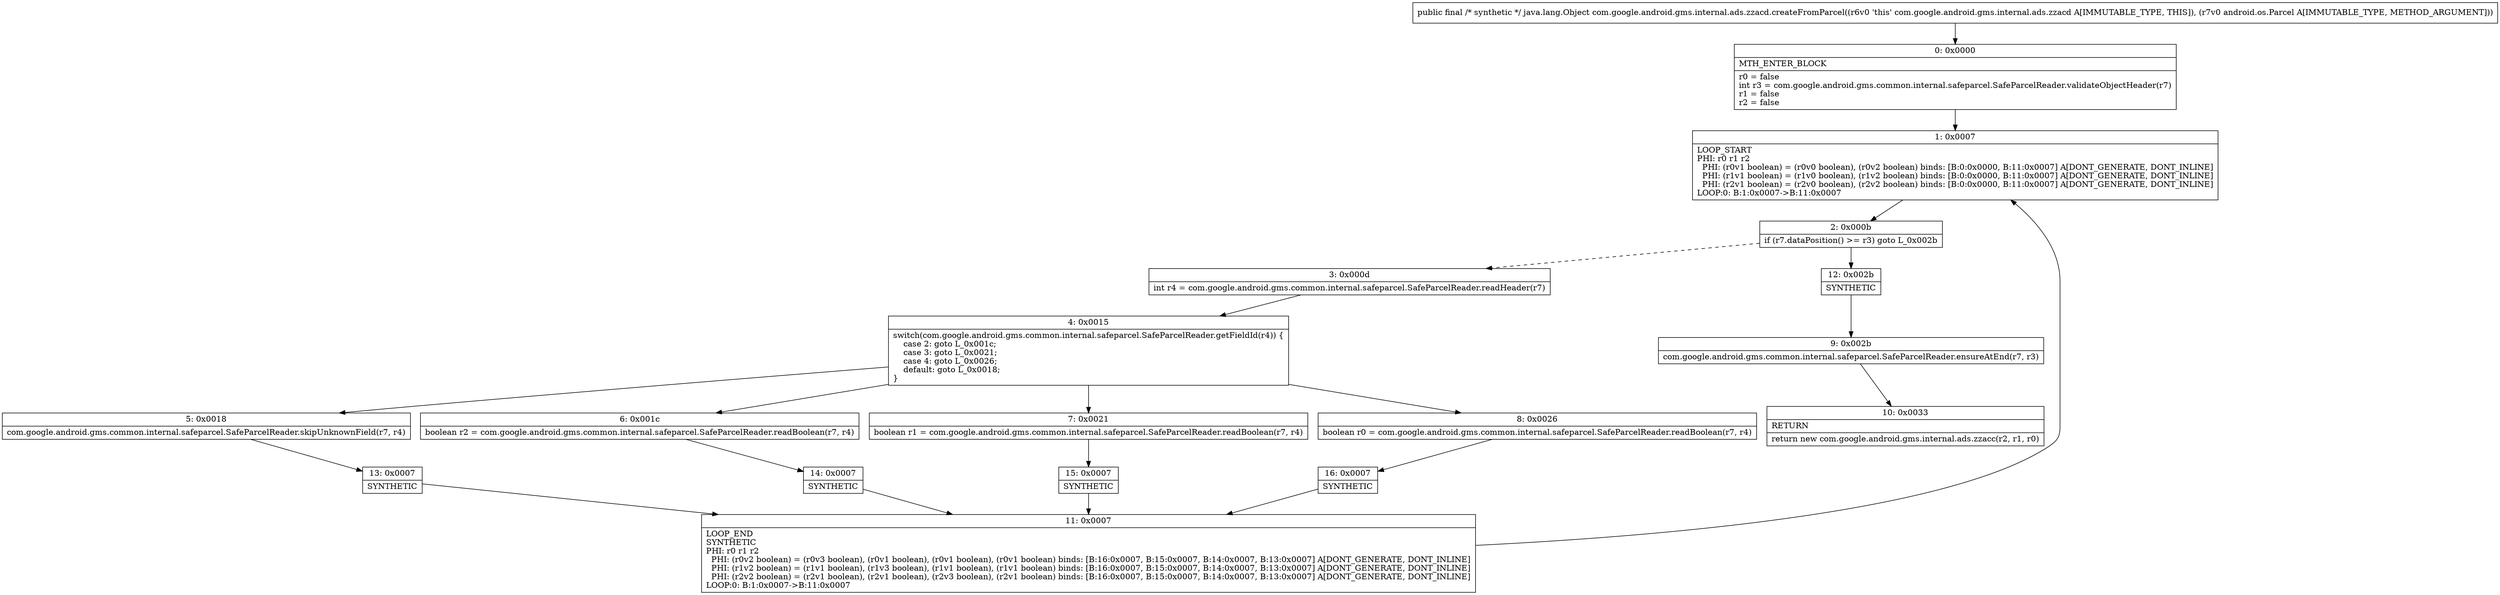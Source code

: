 digraph "CFG forcom.google.android.gms.internal.ads.zzacd.createFromParcel(Landroid\/os\/Parcel;)Ljava\/lang\/Object;" {
Node_0 [shape=record,label="{0\:\ 0x0000|MTH_ENTER_BLOCK\l|r0 = false\lint r3 = com.google.android.gms.common.internal.safeparcel.SafeParcelReader.validateObjectHeader(r7)\lr1 = false\lr2 = false\l}"];
Node_1 [shape=record,label="{1\:\ 0x0007|LOOP_START\lPHI: r0 r1 r2 \l  PHI: (r0v1 boolean) = (r0v0 boolean), (r0v2 boolean) binds: [B:0:0x0000, B:11:0x0007] A[DONT_GENERATE, DONT_INLINE]\l  PHI: (r1v1 boolean) = (r1v0 boolean), (r1v2 boolean) binds: [B:0:0x0000, B:11:0x0007] A[DONT_GENERATE, DONT_INLINE]\l  PHI: (r2v1 boolean) = (r2v0 boolean), (r2v2 boolean) binds: [B:0:0x0000, B:11:0x0007] A[DONT_GENERATE, DONT_INLINE]\lLOOP:0: B:1:0x0007\-\>B:11:0x0007\l}"];
Node_2 [shape=record,label="{2\:\ 0x000b|if (r7.dataPosition() \>= r3) goto L_0x002b\l}"];
Node_3 [shape=record,label="{3\:\ 0x000d|int r4 = com.google.android.gms.common.internal.safeparcel.SafeParcelReader.readHeader(r7)\l}"];
Node_4 [shape=record,label="{4\:\ 0x0015|switch(com.google.android.gms.common.internal.safeparcel.SafeParcelReader.getFieldId(r4)) \{\l    case 2: goto L_0x001c;\l    case 3: goto L_0x0021;\l    case 4: goto L_0x0026;\l    default: goto L_0x0018;\l\}\l}"];
Node_5 [shape=record,label="{5\:\ 0x0018|com.google.android.gms.common.internal.safeparcel.SafeParcelReader.skipUnknownField(r7, r4)\l}"];
Node_6 [shape=record,label="{6\:\ 0x001c|boolean r2 = com.google.android.gms.common.internal.safeparcel.SafeParcelReader.readBoolean(r7, r4)\l}"];
Node_7 [shape=record,label="{7\:\ 0x0021|boolean r1 = com.google.android.gms.common.internal.safeparcel.SafeParcelReader.readBoolean(r7, r4)\l}"];
Node_8 [shape=record,label="{8\:\ 0x0026|boolean r0 = com.google.android.gms.common.internal.safeparcel.SafeParcelReader.readBoolean(r7, r4)\l}"];
Node_9 [shape=record,label="{9\:\ 0x002b|com.google.android.gms.common.internal.safeparcel.SafeParcelReader.ensureAtEnd(r7, r3)\l}"];
Node_10 [shape=record,label="{10\:\ 0x0033|RETURN\l|return new com.google.android.gms.internal.ads.zzacc(r2, r1, r0)\l}"];
Node_11 [shape=record,label="{11\:\ 0x0007|LOOP_END\lSYNTHETIC\lPHI: r0 r1 r2 \l  PHI: (r0v2 boolean) = (r0v3 boolean), (r0v1 boolean), (r0v1 boolean), (r0v1 boolean) binds: [B:16:0x0007, B:15:0x0007, B:14:0x0007, B:13:0x0007] A[DONT_GENERATE, DONT_INLINE]\l  PHI: (r1v2 boolean) = (r1v1 boolean), (r1v3 boolean), (r1v1 boolean), (r1v1 boolean) binds: [B:16:0x0007, B:15:0x0007, B:14:0x0007, B:13:0x0007] A[DONT_GENERATE, DONT_INLINE]\l  PHI: (r2v2 boolean) = (r2v1 boolean), (r2v1 boolean), (r2v3 boolean), (r2v1 boolean) binds: [B:16:0x0007, B:15:0x0007, B:14:0x0007, B:13:0x0007] A[DONT_GENERATE, DONT_INLINE]\lLOOP:0: B:1:0x0007\-\>B:11:0x0007\l}"];
Node_12 [shape=record,label="{12\:\ 0x002b|SYNTHETIC\l}"];
Node_13 [shape=record,label="{13\:\ 0x0007|SYNTHETIC\l}"];
Node_14 [shape=record,label="{14\:\ 0x0007|SYNTHETIC\l}"];
Node_15 [shape=record,label="{15\:\ 0x0007|SYNTHETIC\l}"];
Node_16 [shape=record,label="{16\:\ 0x0007|SYNTHETIC\l}"];
MethodNode[shape=record,label="{public final \/* synthetic *\/ java.lang.Object com.google.android.gms.internal.ads.zzacd.createFromParcel((r6v0 'this' com.google.android.gms.internal.ads.zzacd A[IMMUTABLE_TYPE, THIS]), (r7v0 android.os.Parcel A[IMMUTABLE_TYPE, METHOD_ARGUMENT])) }"];
MethodNode -> Node_0;
Node_0 -> Node_1;
Node_1 -> Node_2;
Node_2 -> Node_3[style=dashed];
Node_2 -> Node_12;
Node_3 -> Node_4;
Node_4 -> Node_5;
Node_4 -> Node_6;
Node_4 -> Node_7;
Node_4 -> Node_8;
Node_5 -> Node_13;
Node_6 -> Node_14;
Node_7 -> Node_15;
Node_8 -> Node_16;
Node_9 -> Node_10;
Node_11 -> Node_1;
Node_12 -> Node_9;
Node_13 -> Node_11;
Node_14 -> Node_11;
Node_15 -> Node_11;
Node_16 -> Node_11;
}

